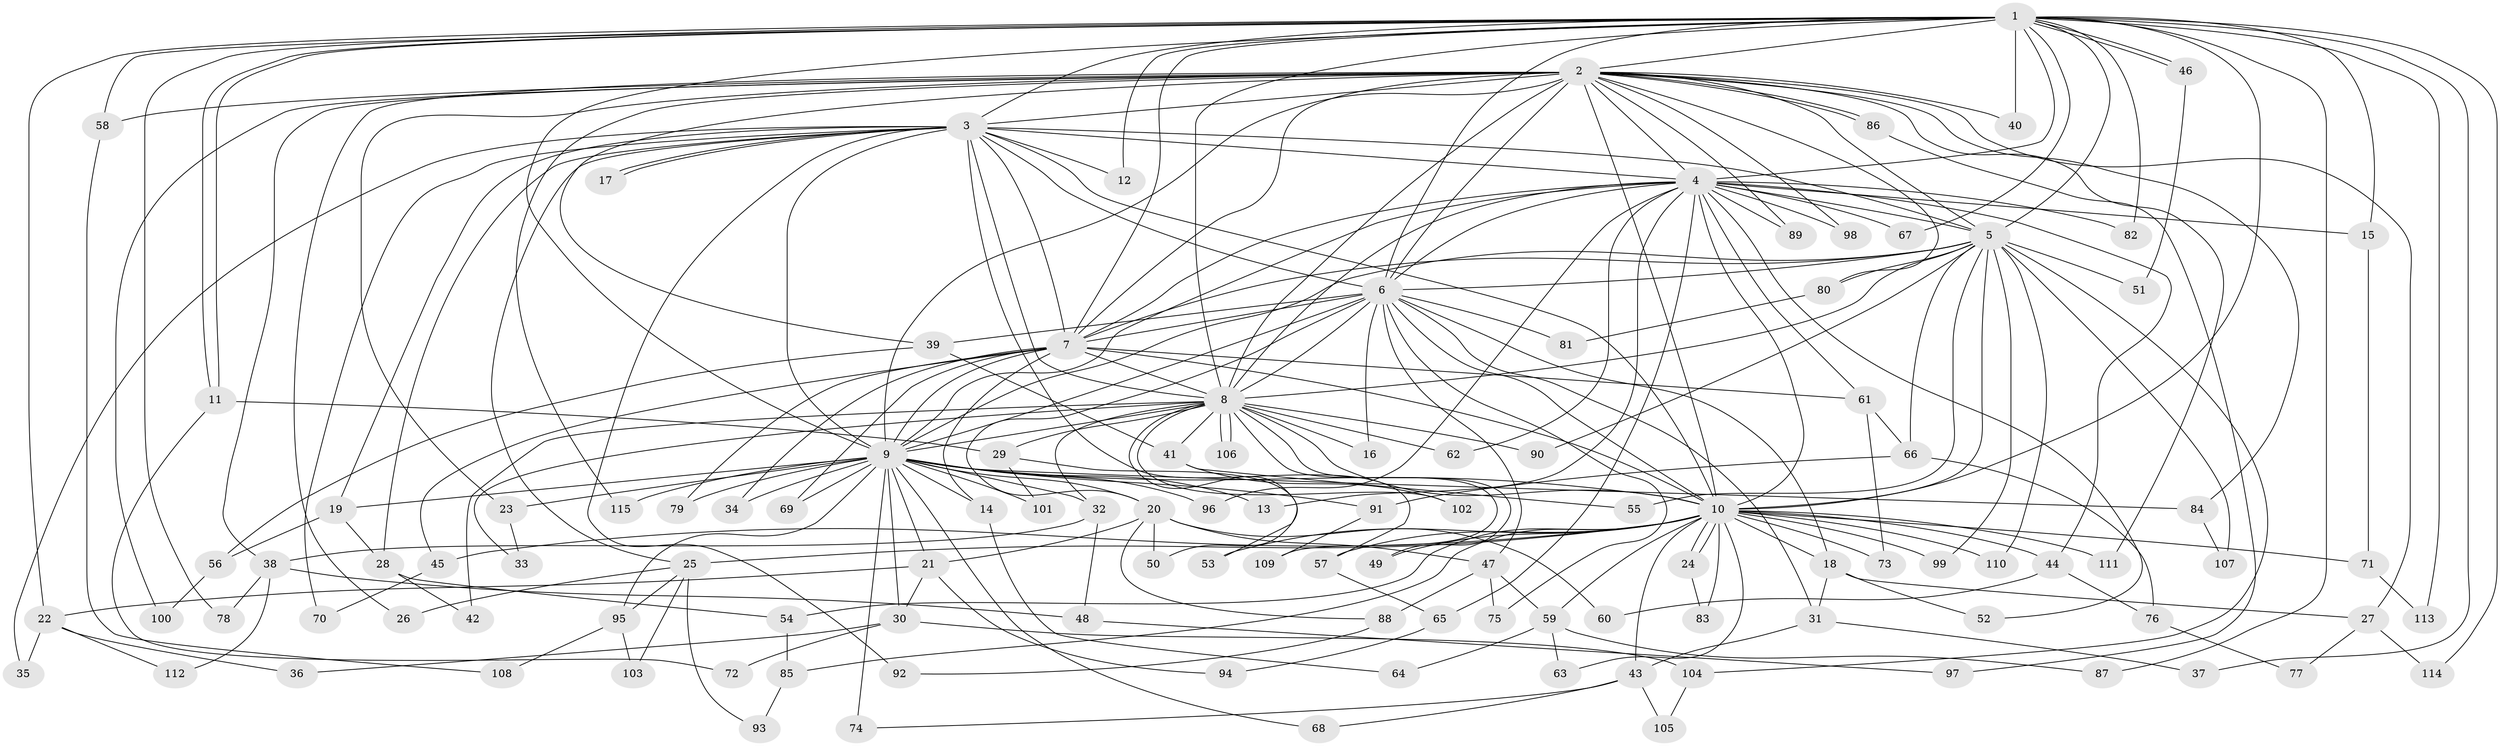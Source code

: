 // coarse degree distribution, {29: 0.011363636363636364, 39: 0.011363636363636364, 28: 0.011363636363636364, 16: 0.011363636363636364, 15: 0.011363636363636364, 13: 0.011363636363636364, 25: 0.011363636363636364, 4: 0.11363636363636363, 2: 0.5340909090909091, 3: 0.13636363636363635, 6: 0.03409090909090909, 5: 0.045454545454545456, 7: 0.011363636363636364, 8: 0.022727272727272728, 1: 0.022727272727272728}
// Generated by graph-tools (version 1.1) at 2025/41/03/06/25 10:41:43]
// undirected, 115 vertices, 255 edges
graph export_dot {
graph [start="1"]
  node [color=gray90,style=filled];
  1;
  2;
  3;
  4;
  5;
  6;
  7;
  8;
  9;
  10;
  11;
  12;
  13;
  14;
  15;
  16;
  17;
  18;
  19;
  20;
  21;
  22;
  23;
  24;
  25;
  26;
  27;
  28;
  29;
  30;
  31;
  32;
  33;
  34;
  35;
  36;
  37;
  38;
  39;
  40;
  41;
  42;
  43;
  44;
  45;
  46;
  47;
  48;
  49;
  50;
  51;
  52;
  53;
  54;
  55;
  56;
  57;
  58;
  59;
  60;
  61;
  62;
  63;
  64;
  65;
  66;
  67;
  68;
  69;
  70;
  71;
  72;
  73;
  74;
  75;
  76;
  77;
  78;
  79;
  80;
  81;
  82;
  83;
  84;
  85;
  86;
  87;
  88;
  89;
  90;
  91;
  92;
  93;
  94;
  95;
  96;
  97;
  98;
  99;
  100;
  101;
  102;
  103;
  104;
  105;
  106;
  107;
  108;
  109;
  110;
  111;
  112;
  113;
  114;
  115;
  1 -- 2;
  1 -- 3;
  1 -- 4;
  1 -- 5;
  1 -- 6;
  1 -- 7;
  1 -- 8;
  1 -- 9;
  1 -- 10;
  1 -- 11;
  1 -- 11;
  1 -- 12;
  1 -- 15;
  1 -- 22;
  1 -- 37;
  1 -- 40;
  1 -- 46;
  1 -- 46;
  1 -- 58;
  1 -- 67;
  1 -- 78;
  1 -- 82;
  1 -- 87;
  1 -- 113;
  1 -- 114;
  2 -- 3;
  2 -- 4;
  2 -- 5;
  2 -- 6;
  2 -- 7;
  2 -- 8;
  2 -- 9;
  2 -- 10;
  2 -- 23;
  2 -- 26;
  2 -- 27;
  2 -- 38;
  2 -- 39;
  2 -- 40;
  2 -- 58;
  2 -- 80;
  2 -- 84;
  2 -- 86;
  2 -- 86;
  2 -- 89;
  2 -- 98;
  2 -- 100;
  2 -- 111;
  2 -- 115;
  3 -- 4;
  3 -- 5;
  3 -- 6;
  3 -- 7;
  3 -- 8;
  3 -- 9;
  3 -- 10;
  3 -- 12;
  3 -- 17;
  3 -- 17;
  3 -- 19;
  3 -- 25;
  3 -- 28;
  3 -- 35;
  3 -- 57;
  3 -- 70;
  3 -- 92;
  4 -- 5;
  4 -- 6;
  4 -- 7;
  4 -- 8;
  4 -- 9;
  4 -- 10;
  4 -- 13;
  4 -- 15;
  4 -- 44;
  4 -- 52;
  4 -- 61;
  4 -- 62;
  4 -- 65;
  4 -- 67;
  4 -- 82;
  4 -- 89;
  4 -- 96;
  4 -- 98;
  5 -- 6;
  5 -- 7;
  5 -- 8;
  5 -- 9;
  5 -- 10;
  5 -- 51;
  5 -- 55;
  5 -- 66;
  5 -- 80;
  5 -- 90;
  5 -- 99;
  5 -- 104;
  5 -- 107;
  5 -- 110;
  6 -- 7;
  6 -- 8;
  6 -- 9;
  6 -- 10;
  6 -- 16;
  6 -- 18;
  6 -- 20;
  6 -- 31;
  6 -- 39;
  6 -- 47;
  6 -- 75;
  6 -- 81;
  7 -- 8;
  7 -- 9;
  7 -- 10;
  7 -- 14;
  7 -- 34;
  7 -- 45;
  7 -- 61;
  7 -- 69;
  7 -- 79;
  8 -- 9;
  8 -- 10;
  8 -- 16;
  8 -- 29;
  8 -- 32;
  8 -- 33;
  8 -- 41;
  8 -- 42;
  8 -- 49;
  8 -- 50;
  8 -- 62;
  8 -- 90;
  8 -- 102;
  8 -- 106;
  8 -- 106;
  8 -- 109;
  9 -- 10;
  9 -- 13;
  9 -- 14;
  9 -- 19;
  9 -- 20;
  9 -- 21;
  9 -- 23;
  9 -- 30;
  9 -- 32;
  9 -- 34;
  9 -- 68;
  9 -- 69;
  9 -- 74;
  9 -- 79;
  9 -- 84;
  9 -- 91;
  9 -- 95;
  9 -- 96;
  9 -- 101;
  9 -- 115;
  10 -- 18;
  10 -- 24;
  10 -- 24;
  10 -- 25;
  10 -- 43;
  10 -- 44;
  10 -- 45;
  10 -- 49;
  10 -- 53;
  10 -- 54;
  10 -- 57;
  10 -- 59;
  10 -- 63;
  10 -- 71;
  10 -- 73;
  10 -- 83;
  10 -- 85;
  10 -- 99;
  10 -- 110;
  10 -- 111;
  11 -- 29;
  11 -- 72;
  14 -- 64;
  15 -- 71;
  18 -- 27;
  18 -- 31;
  18 -- 52;
  19 -- 28;
  19 -- 56;
  20 -- 21;
  20 -- 47;
  20 -- 50;
  20 -- 60;
  20 -- 88;
  21 -- 22;
  21 -- 30;
  21 -- 94;
  22 -- 35;
  22 -- 36;
  22 -- 112;
  23 -- 33;
  24 -- 83;
  25 -- 26;
  25 -- 93;
  25 -- 95;
  25 -- 103;
  27 -- 77;
  27 -- 114;
  28 -- 42;
  28 -- 54;
  29 -- 53;
  29 -- 101;
  30 -- 36;
  30 -- 72;
  30 -- 104;
  31 -- 37;
  31 -- 43;
  32 -- 38;
  32 -- 48;
  38 -- 48;
  38 -- 78;
  38 -- 112;
  39 -- 41;
  39 -- 56;
  41 -- 55;
  41 -- 102;
  43 -- 68;
  43 -- 74;
  43 -- 105;
  44 -- 60;
  44 -- 76;
  45 -- 70;
  46 -- 51;
  47 -- 59;
  47 -- 75;
  47 -- 88;
  48 -- 97;
  54 -- 85;
  56 -- 100;
  57 -- 65;
  58 -- 108;
  59 -- 63;
  59 -- 64;
  59 -- 87;
  61 -- 66;
  61 -- 73;
  65 -- 94;
  66 -- 76;
  66 -- 91;
  71 -- 113;
  76 -- 77;
  80 -- 81;
  84 -- 107;
  85 -- 93;
  86 -- 97;
  88 -- 92;
  91 -- 109;
  95 -- 103;
  95 -- 108;
  104 -- 105;
}
